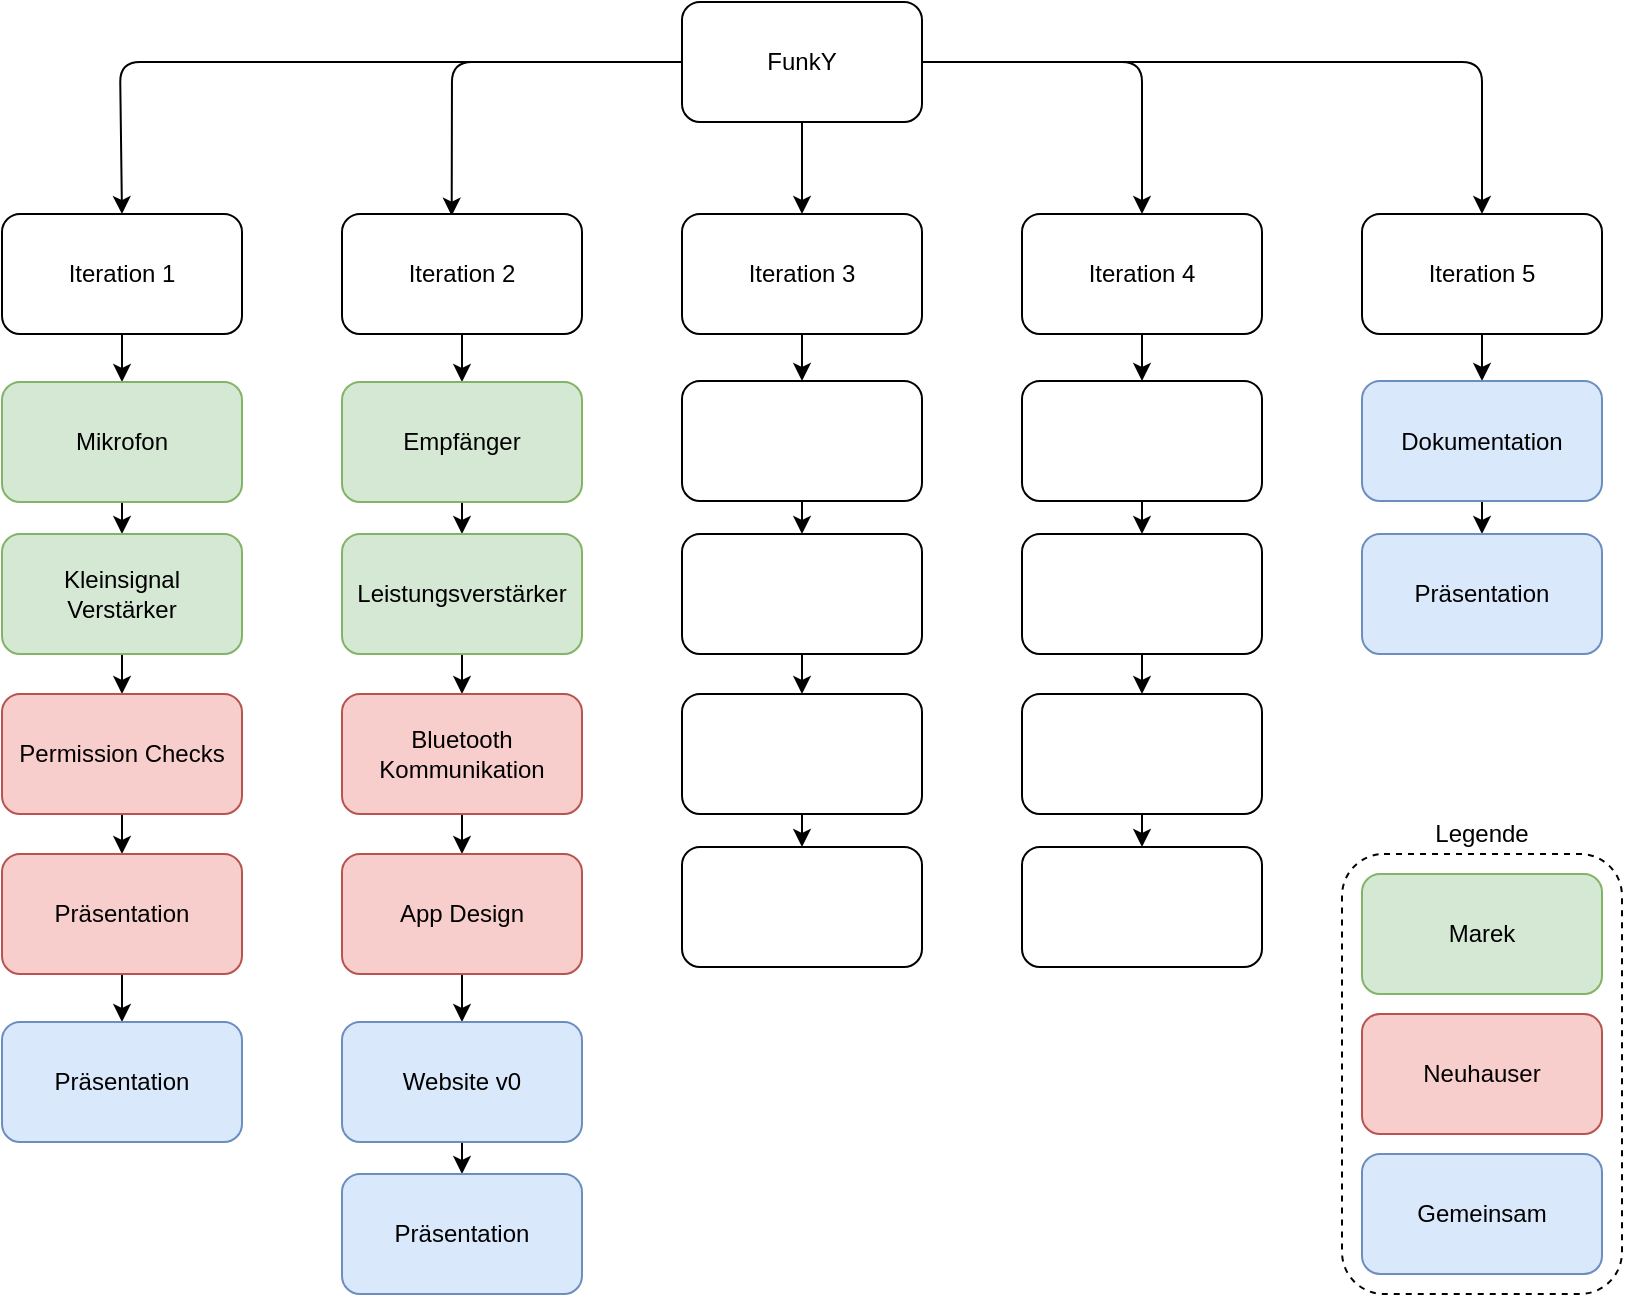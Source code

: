 <mxfile>
    <diagram id="zxph-XSPbBc5MKDdnTq3" name="Seite-1">
        <mxGraphModel dx="1032" dy="768" grid="1" gridSize="10" guides="1" tooltips="1" connect="1" arrows="1" fold="1" page="1" pageScale="1" pageWidth="1169" pageHeight="827" math="0" shadow="0">
            <root>
                <mxCell id="0"/>
                <mxCell id="1" parent="0"/>
                <mxCell id="39" style="edgeStyle=none;html=1;entryX=0.5;entryY=0;entryDx=0;entryDy=0;fontSize=12;fontColor=default;" parent="1" source="3" target="5" edge="1">
                    <mxGeometry relative="1" as="geometry">
                        <Array as="points">
                            <mxPoint x="170" y="80"/>
                        </Array>
                    </mxGeometry>
                </mxCell>
                <mxCell id="40" style="edgeStyle=none;html=1;fontSize=12;fontColor=default;" parent="1" source="3" target="6" edge="1">
                    <mxGeometry relative="1" as="geometry"/>
                </mxCell>
                <mxCell id="41" style="edgeStyle=none;html=1;entryX=0.457;entryY=0.014;entryDx=0;entryDy=0;entryPerimeter=0;fontSize=12;fontColor=default;" parent="1" source="3" target="4" edge="1">
                    <mxGeometry relative="1" as="geometry">
                        <Array as="points">
                            <mxPoint x="336" y="80"/>
                        </Array>
                    </mxGeometry>
                </mxCell>
                <mxCell id="42" style="edgeStyle=none;html=1;entryX=0.5;entryY=0;entryDx=0;entryDy=0;fontSize=12;fontColor=default;" parent="1" source="3" target="8" edge="1">
                    <mxGeometry relative="1" as="geometry">
                        <Array as="points">
                            <mxPoint x="681" y="80"/>
                        </Array>
                    </mxGeometry>
                </mxCell>
                <mxCell id="43" style="edgeStyle=none;html=1;exitX=1;exitY=0.5;exitDx=0;exitDy=0;entryX=0.5;entryY=0;entryDx=0;entryDy=0;fontSize=12;fontColor=default;" parent="1" source="3" target="7" edge="1">
                    <mxGeometry relative="1" as="geometry">
                        <Array as="points">
                            <mxPoint x="851" y="80"/>
                        </Array>
                    </mxGeometry>
                </mxCell>
                <mxCell id="3" value="FunkY" style="rounded=1;whiteSpace=wrap;html=1;" parent="1" vertex="1">
                    <mxGeometry x="451" y="50" width="120" height="60" as="geometry"/>
                </mxCell>
                <mxCell id="24" value="" style="edgeStyle=none;html=1;fontSize=12;fontColor=default;" parent="1" source="4" target="23" edge="1">
                    <mxGeometry relative="1" as="geometry"/>
                </mxCell>
                <mxCell id="4" value="Iteration 2" style="rounded=1;whiteSpace=wrap;html=1;" parent="1" vertex="1">
                    <mxGeometry x="281" y="156" width="120" height="60" as="geometry"/>
                </mxCell>
                <mxCell id="10" value="" style="edgeStyle=none;html=1;" parent="1" source="5" target="9" edge="1">
                    <mxGeometry relative="1" as="geometry"/>
                </mxCell>
                <mxCell id="5" value="Iteration 1" style="rounded=1;whiteSpace=wrap;html=1;" parent="1" vertex="1">
                    <mxGeometry x="111" y="156" width="120" height="60" as="geometry"/>
                </mxCell>
                <mxCell id="45" value="" style="edgeStyle=none;html=1;fontSize=12;fontColor=default;" parent="1" source="6" target="44" edge="1">
                    <mxGeometry relative="1" as="geometry"/>
                </mxCell>
                <mxCell id="6" value="Iteration 3" style="rounded=1;whiteSpace=wrap;html=1;" parent="1" vertex="1">
                    <mxGeometry x="451" y="156" width="120" height="60" as="geometry"/>
                </mxCell>
                <mxCell id="34" value="" style="edgeStyle=none;html=1;fontSize=12;fontColor=default;" parent="1" source="7" target="33" edge="1">
                    <mxGeometry relative="1" as="geometry"/>
                </mxCell>
                <mxCell id="7" value="Iteration 5" style="rounded=1;whiteSpace=wrap;html=1;" parent="1" vertex="1">
                    <mxGeometry x="791" y="156" width="120" height="60" as="geometry"/>
                </mxCell>
                <mxCell id="47" value="" style="edgeStyle=none;html=1;fontSize=12;fontColor=default;" parent="1" source="8" target="46" edge="1">
                    <mxGeometry relative="1" as="geometry"/>
                </mxCell>
                <mxCell id="8" value="Iteration 4" style="rounded=1;whiteSpace=wrap;html=1;" parent="1" vertex="1">
                    <mxGeometry x="621" y="156" width="120" height="60" as="geometry"/>
                </mxCell>
                <mxCell id="12" value="" style="edgeStyle=none;html=1;" parent="1" source="9" target="11" edge="1">
                    <mxGeometry relative="1" as="geometry"/>
                </mxCell>
                <mxCell id="9" value="Mikrofon" style="rounded=1;whiteSpace=wrap;html=1;fillColor=#d5e8d4;strokeColor=#82b366;" parent="1" vertex="1">
                    <mxGeometry x="111" y="240" width="120" height="60" as="geometry"/>
                </mxCell>
                <mxCell id="14" value="" style="edgeStyle=none;html=1;" parent="1" source="11" target="13" edge="1">
                    <mxGeometry relative="1" as="geometry"/>
                </mxCell>
                <mxCell id="11" value="Kleinsignal &lt;br&gt;Verstärker" style="rounded=1;whiteSpace=wrap;html=1;fillColor=#d5e8d4;strokeColor=#82b366;" parent="1" vertex="1">
                    <mxGeometry x="111" y="316" width="120" height="60" as="geometry"/>
                </mxCell>
                <mxCell id="16" value="" style="edgeStyle=none;html=1;" parent="1" source="13" target="15" edge="1">
                    <mxGeometry relative="1" as="geometry"/>
                </mxCell>
                <mxCell id="13" value="Permission Checks" style="rounded=1;whiteSpace=wrap;html=1;fillColor=#f8cecc;strokeColor=#b85450;" parent="1" vertex="1">
                    <mxGeometry x="111" y="396" width="120" height="60" as="geometry"/>
                </mxCell>
                <mxCell id="61" value="" style="edgeStyle=none;html=1;" edge="1" parent="1" source="15" target="60">
                    <mxGeometry relative="1" as="geometry"/>
                </mxCell>
                <mxCell id="15" value="Präsentation" style="rounded=1;whiteSpace=wrap;html=1;fillColor=#f8cecc;strokeColor=#b85450;" parent="1" vertex="1">
                    <mxGeometry x="111" y="476" width="120" height="60" as="geometry"/>
                </mxCell>
                <mxCell id="17" value="" style="rounded=1;whiteSpace=wrap;html=1;dashed=1;fillColor=none;" parent="1" vertex="1">
                    <mxGeometry x="781" y="476" width="140" height="220" as="geometry"/>
                </mxCell>
                <mxCell id="18" value="Marek" style="rounded=1;whiteSpace=wrap;html=1;fillColor=#d5e8d4;strokeColor=#82b366;" parent="1" vertex="1">
                    <mxGeometry x="791" y="486" width="120" height="60" as="geometry"/>
                </mxCell>
                <mxCell id="19" value="Neuhauser" style="rounded=1;whiteSpace=wrap;html=1;fillColor=#f8cecc;strokeColor=#b85450;" parent="1" vertex="1">
                    <mxGeometry x="791" y="556" width="120" height="60" as="geometry"/>
                </mxCell>
                <mxCell id="20" value="Gemeinsam" style="rounded=1;whiteSpace=wrap;html=1;fillColor=#dae8fc;strokeColor=#6c8ebf;" parent="1" vertex="1">
                    <mxGeometry x="791" y="626" width="120" height="60" as="geometry"/>
                </mxCell>
                <mxCell id="21" value="Legende" style="text;strokeColor=none;fillColor=none;align=center;verticalAlign=middle;rounded=0;dashed=1;fontSize=12;labelPosition=center;verticalLabelPosition=middle;fontColor=default;whiteSpace=wrap;html=1;spacing=0;" parent="1" vertex="1">
                    <mxGeometry x="821" y="456" width="60" height="20" as="geometry"/>
                </mxCell>
                <mxCell id="26" value="" style="edgeStyle=none;html=1;fontSize=12;fontColor=default;" parent="1" source="23" target="25" edge="1">
                    <mxGeometry relative="1" as="geometry"/>
                </mxCell>
                <mxCell id="23" value="Empfänger" style="rounded=1;whiteSpace=wrap;html=1;fillColor=#d5e8d4;strokeColor=#82b366;" parent="1" vertex="1">
                    <mxGeometry x="281" y="240" width="120" height="60" as="geometry"/>
                </mxCell>
                <mxCell id="28" value="" style="edgeStyle=none;html=1;fontSize=12;fontColor=default;" parent="1" source="25" target="27" edge="1">
                    <mxGeometry relative="1" as="geometry"/>
                </mxCell>
                <mxCell id="25" value="Leistungsverstärker" style="rounded=1;whiteSpace=wrap;html=1;fillColor=#d5e8d4;strokeColor=#82b366;" parent="1" vertex="1">
                    <mxGeometry x="281" y="316" width="120" height="60" as="geometry"/>
                </mxCell>
                <mxCell id="30" value="" style="edgeStyle=none;html=1;fontSize=12;fontColor=default;" parent="1" source="27" target="29" edge="1">
                    <mxGeometry relative="1" as="geometry"/>
                </mxCell>
                <mxCell id="27" value="Bluetooth Kommunikation" style="rounded=1;whiteSpace=wrap;html=1;fillColor=#f8cecc;strokeColor=#b85450;" parent="1" vertex="1">
                    <mxGeometry x="281" y="396" width="120" height="60" as="geometry"/>
                </mxCell>
                <mxCell id="32" value="" style="edgeStyle=none;html=1;fontSize=12;fontColor=default;" parent="1" source="29" target="31" edge="1">
                    <mxGeometry relative="1" as="geometry"/>
                </mxCell>
                <mxCell id="29" value="App Design" style="rounded=1;whiteSpace=wrap;html=1;fillColor=#f8cecc;strokeColor=#b85450;" parent="1" vertex="1">
                    <mxGeometry x="281" y="476" width="120" height="60" as="geometry"/>
                </mxCell>
                <mxCell id="38" value="" style="edgeStyle=none;html=1;fontSize=12;fontColor=default;" parent="1" source="31" target="37" edge="1">
                    <mxGeometry relative="1" as="geometry"/>
                </mxCell>
                <mxCell id="31" value="Website v0" style="rounded=1;whiteSpace=wrap;html=1;fillColor=#dae8fc;strokeColor=#6c8ebf;" parent="1" vertex="1">
                    <mxGeometry x="281" y="560" width="120" height="60" as="geometry"/>
                </mxCell>
                <mxCell id="36" value="" style="edgeStyle=none;html=1;fontSize=12;fontColor=default;" parent="1" source="33" target="35" edge="1">
                    <mxGeometry relative="1" as="geometry"/>
                </mxCell>
                <mxCell id="33" value="Dokumentation" style="rounded=1;whiteSpace=wrap;html=1;fillColor=#dae8fc;strokeColor=#6c8ebf;" parent="1" vertex="1">
                    <mxGeometry x="791" y="239.5" width="120" height="60" as="geometry"/>
                </mxCell>
                <mxCell id="35" value="Präsentation" style="rounded=1;whiteSpace=wrap;html=1;fillColor=#dae8fc;strokeColor=#6c8ebf;" parent="1" vertex="1">
                    <mxGeometry x="791" y="316" width="120" height="60" as="geometry"/>
                </mxCell>
                <mxCell id="37" value="Präsentation" style="rounded=1;whiteSpace=wrap;html=1;fillColor=#dae8fc;strokeColor=#6c8ebf;" parent="1" vertex="1">
                    <mxGeometry x="281" y="636" width="120" height="60" as="geometry"/>
                </mxCell>
                <mxCell id="49" value="" style="edgeStyle=none;html=1;fontSize=12;fontColor=default;" parent="1" source="44" target="48" edge="1">
                    <mxGeometry relative="1" as="geometry"/>
                </mxCell>
                <mxCell id="44" value="" style="rounded=1;whiteSpace=wrap;html=1;" parent="1" vertex="1">
                    <mxGeometry x="451" y="239.5" width="120" height="60" as="geometry"/>
                </mxCell>
                <mxCell id="51" value="" style="edgeStyle=none;html=1;fontSize=12;fontColor=default;" parent="1" source="46" target="50" edge="1">
                    <mxGeometry relative="1" as="geometry"/>
                </mxCell>
                <mxCell id="46" value="" style="rounded=1;whiteSpace=wrap;html=1;" parent="1" vertex="1">
                    <mxGeometry x="621" y="239.5" width="120" height="60" as="geometry"/>
                </mxCell>
                <mxCell id="58" value="" style="edgeStyle=none;html=1;fontSize=12;fontColor=default;entryX=0.5;entryY=0;entryDx=0;entryDy=0;" parent="1" source="48" target="53" edge="1">
                    <mxGeometry relative="1" as="geometry"/>
                </mxCell>
                <mxCell id="48" value="" style="rounded=1;whiteSpace=wrap;html=1;" parent="1" vertex="1">
                    <mxGeometry x="451" y="316" width="120" height="60" as="geometry"/>
                </mxCell>
                <mxCell id="59" value="" style="edgeStyle=none;html=1;fontSize=12;fontColor=default;entryX=0.5;entryY=0;entryDx=0;entryDy=0;exitX=0.5;exitY=1;exitDx=0;exitDy=0;" parent="1" source="50" target="55" edge="1">
                    <mxGeometry relative="1" as="geometry">
                        <mxPoint x="681" y="380" as="sourcePoint"/>
                    </mxGeometry>
                </mxCell>
                <mxCell id="50" value="" style="rounded=1;whiteSpace=wrap;html=1;" parent="1" vertex="1">
                    <mxGeometry x="621" y="316" width="120" height="60" as="geometry"/>
                </mxCell>
                <mxCell id="52" value="" style="edgeStyle=none;html=1;fontSize=12;fontColor=default;" parent="1" source="53" target="56" edge="1">
                    <mxGeometry relative="1" as="geometry"/>
                </mxCell>
                <mxCell id="53" value="" style="rounded=1;whiteSpace=wrap;html=1;" parent="1" vertex="1">
                    <mxGeometry x="451" y="396" width="120" height="60" as="geometry"/>
                </mxCell>
                <mxCell id="54" value="" style="edgeStyle=none;html=1;fontSize=12;fontColor=default;" parent="1" source="55" target="57" edge="1">
                    <mxGeometry relative="1" as="geometry"/>
                </mxCell>
                <mxCell id="55" value="" style="rounded=1;whiteSpace=wrap;html=1;" parent="1" vertex="1">
                    <mxGeometry x="621" y="396" width="120" height="60" as="geometry"/>
                </mxCell>
                <mxCell id="56" value="" style="rounded=1;whiteSpace=wrap;html=1;" parent="1" vertex="1">
                    <mxGeometry x="451" y="472.5" width="120" height="60" as="geometry"/>
                </mxCell>
                <mxCell id="57" value="" style="rounded=1;whiteSpace=wrap;html=1;" parent="1" vertex="1">
                    <mxGeometry x="621" y="472.5" width="120" height="60" as="geometry"/>
                </mxCell>
                <mxCell id="60" value="Präsentation" style="rounded=1;whiteSpace=wrap;html=1;fillColor=#dae8fc;strokeColor=#6c8ebf;" vertex="1" parent="1">
                    <mxGeometry x="111" y="560" width="120" height="60" as="geometry"/>
                </mxCell>
            </root>
        </mxGraphModel>
    </diagram>
</mxfile>
